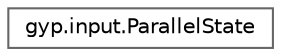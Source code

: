 digraph "Graphical Class Hierarchy"
{
 // LATEX_PDF_SIZE
  bgcolor="transparent";
  edge [fontname=Helvetica,fontsize=10,labelfontname=Helvetica,labelfontsize=10];
  node [fontname=Helvetica,fontsize=10,shape=box,height=0.2,width=0.4];
  rankdir="LR";
  Node0 [id="Node000000",label="gyp.input.ParallelState",height=0.2,width=0.4,color="grey40", fillcolor="white", style="filled",URL="$classgyp_1_1input_1_1_parallel_state.html",tooltip=" "];
}
